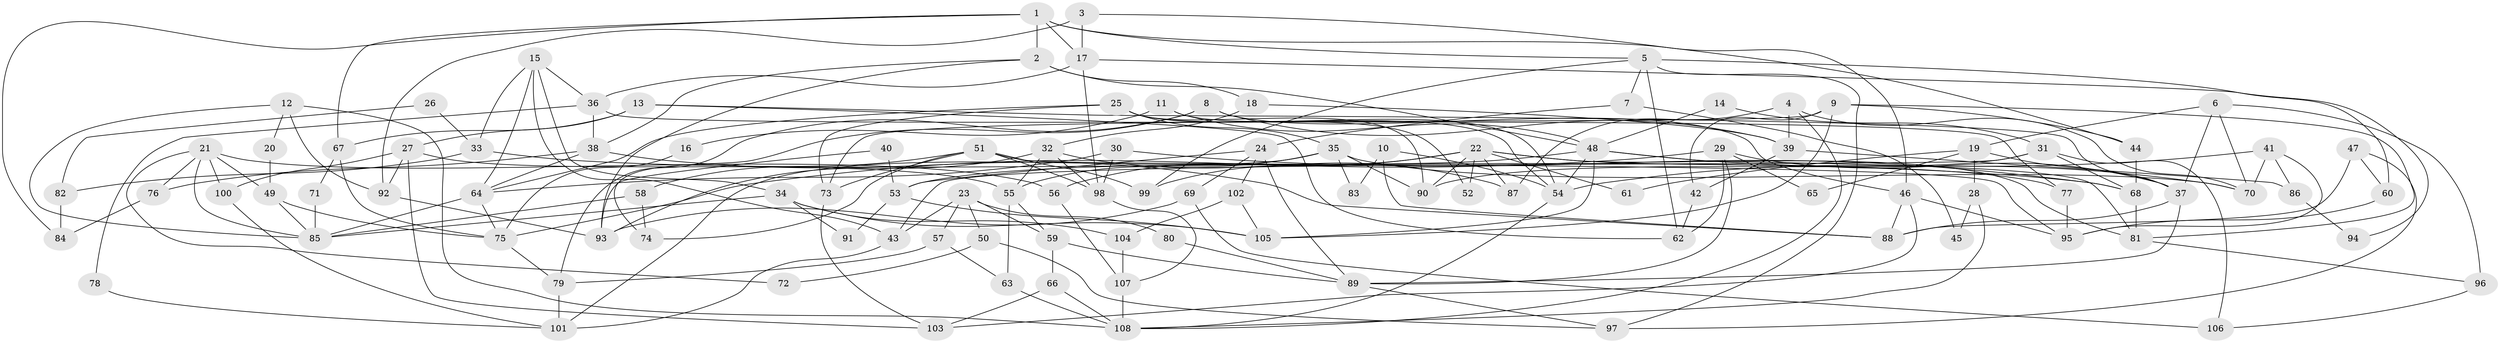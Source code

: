// coarse degree distribution, {11: 0.11428571428571428, 9: 0.05714285714285714, 6: 0.17142857142857143, 4: 0.17142857142857143, 10: 0.02857142857142857, 3: 0.11428571428571428, 5: 0.11428571428571428, 7: 0.08571428571428572, 12: 0.05714285714285714, 8: 0.05714285714285714, 13: 0.02857142857142857}
// Generated by graph-tools (version 1.1) at 2025/50/03/04/25 22:50:52]
// undirected, 108 vertices, 216 edges
graph export_dot {
  node [color=gray90,style=filled];
  1;
  2;
  3;
  4;
  5;
  6;
  7;
  8;
  9;
  10;
  11;
  12;
  13;
  14;
  15;
  16;
  17;
  18;
  19;
  20;
  21;
  22;
  23;
  24;
  25;
  26;
  27;
  28;
  29;
  30;
  31;
  32;
  33;
  34;
  35;
  36;
  37;
  38;
  39;
  40;
  41;
  42;
  43;
  44;
  45;
  46;
  47;
  48;
  49;
  50;
  51;
  52;
  53;
  54;
  55;
  56;
  57;
  58;
  59;
  60;
  61;
  62;
  63;
  64;
  65;
  66;
  67;
  68;
  69;
  70;
  71;
  72;
  73;
  74;
  75;
  76;
  77;
  78;
  79;
  80;
  81;
  82;
  83;
  84;
  85;
  86;
  87;
  88;
  89;
  90;
  91;
  92;
  93;
  94;
  95;
  96;
  97;
  98;
  99;
  100;
  101;
  102;
  103;
  104;
  105;
  106;
  107;
  108;
  1 -- 2;
  1 -- 17;
  1 -- 5;
  1 -- 44;
  1 -- 67;
  1 -- 84;
  2 -- 38;
  2 -- 48;
  2 -- 18;
  2 -- 93;
  3 -- 17;
  3 -- 46;
  3 -- 92;
  4 -- 39;
  4 -- 70;
  4 -- 87;
  4 -- 108;
  5 -- 97;
  5 -- 7;
  5 -- 60;
  5 -- 62;
  5 -- 99;
  6 -- 96;
  6 -- 37;
  6 -- 19;
  6 -- 70;
  7 -- 24;
  7 -- 45;
  8 -- 79;
  8 -- 39;
  8 -- 46;
  8 -- 74;
  9 -- 73;
  9 -- 105;
  9 -- 42;
  9 -- 44;
  9 -- 81;
  10 -- 88;
  10 -- 54;
  10 -- 83;
  11 -- 48;
  11 -- 54;
  11 -- 16;
  12 -- 92;
  12 -- 108;
  12 -- 20;
  12 -- 85;
  13 -- 67;
  13 -- 27;
  13 -- 37;
  13 -- 62;
  14 -- 31;
  14 -- 48;
  15 -- 34;
  15 -- 64;
  15 -- 33;
  15 -- 36;
  15 -- 43;
  16 -- 75;
  17 -- 36;
  17 -- 98;
  17 -- 94;
  18 -- 32;
  18 -- 39;
  19 -- 37;
  19 -- 28;
  19 -- 61;
  19 -- 65;
  20 -- 49;
  21 -- 56;
  21 -- 49;
  21 -- 72;
  21 -- 76;
  21 -- 85;
  21 -- 100;
  22 -- 90;
  22 -- 99;
  22 -- 52;
  22 -- 56;
  22 -- 61;
  22 -- 77;
  22 -- 81;
  22 -- 87;
  23 -- 43;
  23 -- 59;
  23 -- 50;
  23 -- 57;
  23 -- 80;
  24 -- 89;
  24 -- 53;
  24 -- 69;
  24 -- 102;
  25 -- 54;
  25 -- 90;
  25 -- 35;
  25 -- 52;
  25 -- 64;
  25 -- 73;
  26 -- 33;
  26 -- 82;
  27 -- 55;
  27 -- 92;
  27 -- 100;
  27 -- 103;
  28 -- 108;
  28 -- 45;
  29 -- 37;
  29 -- 62;
  29 -- 65;
  29 -- 75;
  29 -- 89;
  30 -- 64;
  30 -- 68;
  30 -- 98;
  31 -- 68;
  31 -- 43;
  31 -- 90;
  31 -- 106;
  32 -- 87;
  32 -- 98;
  32 -- 55;
  32 -- 93;
  33 -- 68;
  33 -- 82;
  34 -- 85;
  34 -- 105;
  34 -- 91;
  34 -- 104;
  35 -- 55;
  35 -- 70;
  35 -- 83;
  35 -- 90;
  35 -- 101;
  36 -- 77;
  36 -- 38;
  36 -- 78;
  37 -- 89;
  37 -- 88;
  38 -- 64;
  38 -- 76;
  38 -- 88;
  39 -- 42;
  39 -- 86;
  40 -- 53;
  40 -- 93;
  41 -- 95;
  41 -- 70;
  41 -- 54;
  41 -- 86;
  42 -- 62;
  43 -- 101;
  44 -- 68;
  46 -- 88;
  46 -- 95;
  46 -- 103;
  47 -- 88;
  47 -- 60;
  47 -- 97;
  48 -- 70;
  48 -- 81;
  48 -- 53;
  48 -- 54;
  48 -- 105;
  49 -- 85;
  49 -- 75;
  50 -- 97;
  50 -- 72;
  51 -- 74;
  51 -- 73;
  51 -- 58;
  51 -- 95;
  51 -- 98;
  51 -- 99;
  53 -- 105;
  53 -- 91;
  54 -- 108;
  55 -- 63;
  55 -- 59;
  56 -- 107;
  57 -- 79;
  57 -- 63;
  58 -- 85;
  58 -- 74;
  59 -- 66;
  59 -- 89;
  60 -- 95;
  63 -- 108;
  64 -- 85;
  64 -- 75;
  66 -- 103;
  66 -- 108;
  67 -- 75;
  67 -- 71;
  68 -- 81;
  69 -- 93;
  69 -- 106;
  71 -- 85;
  73 -- 103;
  75 -- 79;
  76 -- 84;
  77 -- 95;
  78 -- 101;
  79 -- 101;
  80 -- 89;
  81 -- 96;
  82 -- 84;
  86 -- 94;
  89 -- 97;
  92 -- 93;
  96 -- 106;
  98 -- 107;
  100 -- 101;
  102 -- 104;
  102 -- 105;
  104 -- 107;
  107 -- 108;
}
